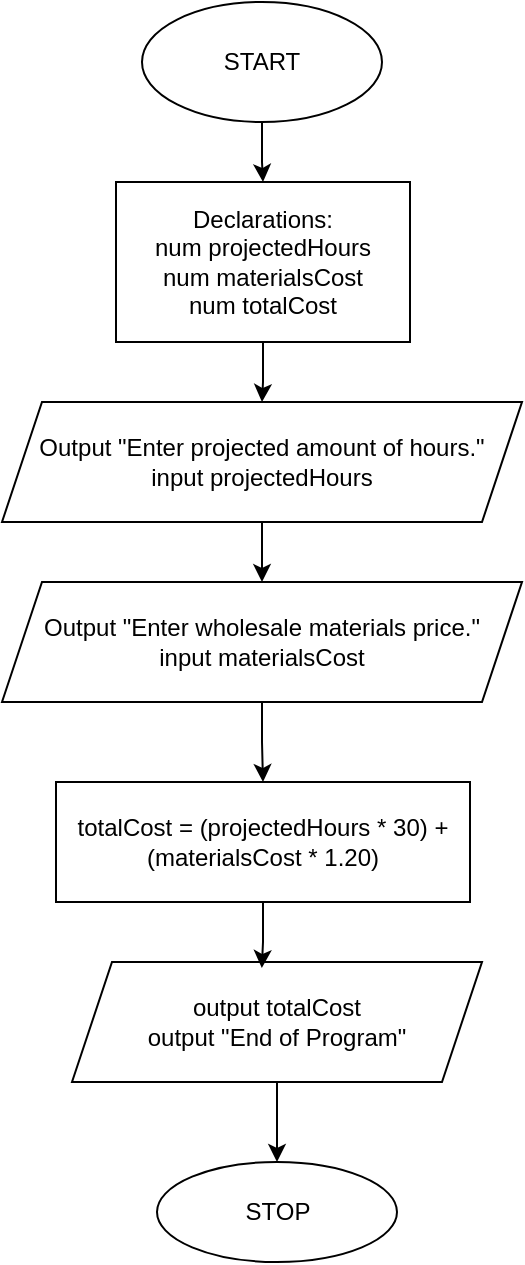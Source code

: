 <mxfile version="24.7.17">
  <diagram id="fZIaBez04e6-nlH9HIiZ" name="Page-1">
    <mxGraphModel dx="1434" dy="844" grid="1" gridSize="10" guides="1" tooltips="1" connect="1" arrows="1" fold="1" page="1" pageScale="1" pageWidth="850" pageHeight="1100" math="0" shadow="0">
      <root>
        <mxCell id="0" />
        <mxCell id="1" parent="0" />
        <mxCell id="hoe13QFxdszxzHLGzCas-5" style="edgeStyle=orthogonalEdgeStyle;rounded=0;orthogonalLoop=1;jettySize=auto;html=1;" edge="1" parent="1" source="hoe13QFxdszxzHLGzCas-1" target="hoe13QFxdszxzHLGzCas-2">
          <mxGeometry relative="1" as="geometry" />
        </mxCell>
        <mxCell id="hoe13QFxdszxzHLGzCas-1" value="START" style="ellipse;whiteSpace=wrap;html=1;" vertex="1" parent="1">
          <mxGeometry x="365" y="30" width="120" height="60" as="geometry" />
        </mxCell>
        <mxCell id="hoe13QFxdszxzHLGzCas-6" style="edgeStyle=orthogonalEdgeStyle;rounded=0;orthogonalLoop=1;jettySize=auto;html=1;entryX=0.5;entryY=0;entryDx=0;entryDy=0;" edge="1" parent="1" source="hoe13QFxdszxzHLGzCas-2" target="hoe13QFxdszxzHLGzCas-3">
          <mxGeometry relative="1" as="geometry" />
        </mxCell>
        <mxCell id="hoe13QFxdszxzHLGzCas-2" value="Declarations:&lt;div&gt;num projectedHours&lt;/div&gt;&lt;div&gt;num materialsCost&lt;/div&gt;&lt;div&gt;num totalCost&lt;/div&gt;" style="rounded=0;whiteSpace=wrap;html=1;" vertex="1" parent="1">
          <mxGeometry x="352" y="120" width="147" height="80" as="geometry" />
        </mxCell>
        <mxCell id="hoe13QFxdszxzHLGzCas-7" style="edgeStyle=orthogonalEdgeStyle;rounded=0;orthogonalLoop=1;jettySize=auto;html=1;entryX=0.5;entryY=0;entryDx=0;entryDy=0;" edge="1" parent="1" source="hoe13QFxdszxzHLGzCas-3" target="hoe13QFxdszxzHLGzCas-4">
          <mxGeometry relative="1" as="geometry" />
        </mxCell>
        <mxCell id="hoe13QFxdszxzHLGzCas-3" value="Output &quot;Enter projected amount of hours.&quot;&lt;div&gt;input projectedHours&lt;/div&gt;" style="shape=parallelogram;perimeter=parallelogramPerimeter;whiteSpace=wrap;html=1;fixedSize=1;" vertex="1" parent="1">
          <mxGeometry x="295" y="230" width="260" height="60" as="geometry" />
        </mxCell>
        <mxCell id="hoe13QFxdszxzHLGzCas-10" style="edgeStyle=orthogonalEdgeStyle;rounded=0;orthogonalLoop=1;jettySize=auto;html=1;entryX=0.5;entryY=0;entryDx=0;entryDy=0;" edge="1" parent="1" source="hoe13QFxdszxzHLGzCas-4" target="hoe13QFxdszxzHLGzCas-8">
          <mxGeometry relative="1" as="geometry" />
        </mxCell>
        <mxCell id="hoe13QFxdszxzHLGzCas-4" value="Output &quot;Enter wholesale materials price.&quot;&lt;div&gt;input materialsCost&lt;/div&gt;" style="shape=parallelogram;perimeter=parallelogramPerimeter;whiteSpace=wrap;html=1;fixedSize=1;" vertex="1" parent="1">
          <mxGeometry x="295" y="320" width="260" height="60" as="geometry" />
        </mxCell>
        <mxCell id="hoe13QFxdszxzHLGzCas-8" value="totalCost = (projectedHours * 30) + (materialsCost * 1.20)" style="rounded=0;whiteSpace=wrap;html=1;" vertex="1" parent="1">
          <mxGeometry x="322" y="420" width="207" height="60" as="geometry" />
        </mxCell>
        <mxCell id="hoe13QFxdszxzHLGzCas-13" style="edgeStyle=orthogonalEdgeStyle;rounded=0;orthogonalLoop=1;jettySize=auto;html=1;entryX=0.5;entryY=0;entryDx=0;entryDy=0;" edge="1" parent="1" source="hoe13QFxdszxzHLGzCas-9" target="hoe13QFxdszxzHLGzCas-12">
          <mxGeometry relative="1" as="geometry" />
        </mxCell>
        <mxCell id="hoe13QFxdszxzHLGzCas-9" value="output totalCost&lt;div&gt;output &quot;End of Program&quot;&lt;/div&gt;" style="shape=parallelogram;perimeter=parallelogramPerimeter;whiteSpace=wrap;html=1;fixedSize=1;" vertex="1" parent="1">
          <mxGeometry x="330" y="510" width="205" height="60" as="geometry" />
        </mxCell>
        <mxCell id="hoe13QFxdszxzHLGzCas-11" style="edgeStyle=orthogonalEdgeStyle;rounded=0;orthogonalLoop=1;jettySize=auto;html=1;entryX=0.463;entryY=0.05;entryDx=0;entryDy=0;entryPerimeter=0;" edge="1" parent="1" source="hoe13QFxdszxzHLGzCas-8" target="hoe13QFxdszxzHLGzCas-9">
          <mxGeometry relative="1" as="geometry" />
        </mxCell>
        <mxCell id="hoe13QFxdszxzHLGzCas-12" value="STOP" style="ellipse;whiteSpace=wrap;html=1;" vertex="1" parent="1">
          <mxGeometry x="372.5" y="610" width="120" height="50" as="geometry" />
        </mxCell>
      </root>
    </mxGraphModel>
  </diagram>
</mxfile>
